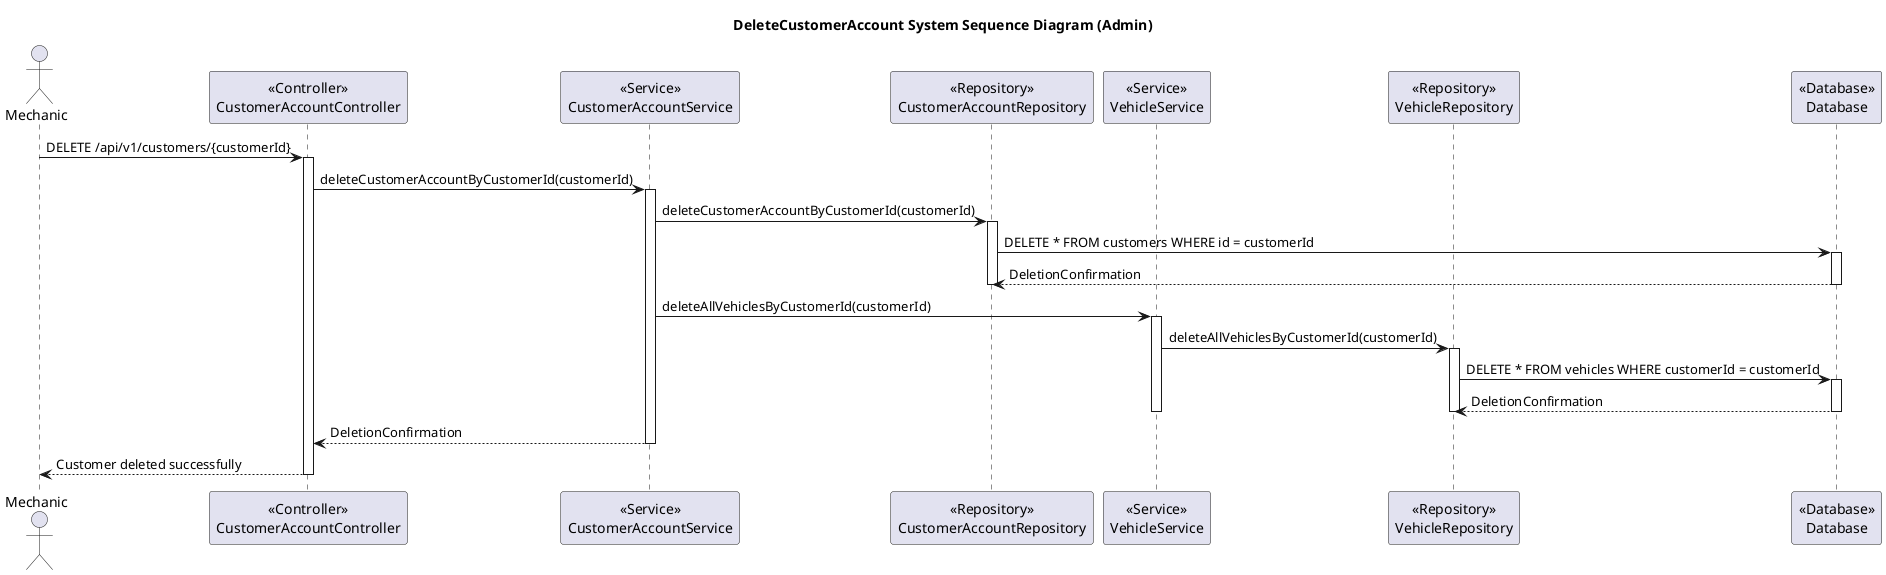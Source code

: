 @startuml

title DeleteCustomerAccount System Sequence Diagram (Admin)

actor Mechanic

participant CustomerAccountController as "<<Controller>>\nCustomerAccountController"
participant CustomerAccountService as "<<Service>>\nCustomerAccountService"
participant CustomerAccountRepository as "<<Repository>>\nCustomerAccountRepository"
participant VehicleService as "<<Service>>\nVehicleService"
participant VehicleRepository as "<<Repository>>\nVehicleRepository"
participant Database as "<<Database>>\nDatabase"

Mechanic -> CustomerAccountController: DELETE /api/v1/customers/{customerId}
activate CustomerAccountController

CustomerAccountController -> CustomerAccountService: deleteCustomerAccountByCustomerId(customerId)
activate CustomerAccountService

CustomerAccountService -> CustomerAccountRepository: deleteCustomerAccountByCustomerId(customerId)
activate CustomerAccountRepository

CustomerAccountRepository -> Database: DELETE * FROM customers WHERE id = customerId
activate Database

Database --> CustomerAccountRepository: DeletionConfirmation

deactivate CustomerAccountRepository
deactivate Database

CustomerAccountService -> VehicleService: deleteAllVehiclesByCustomerId(customerId)
activate VehicleService

VehicleService -> VehicleRepository: deleteAllVehiclesByCustomerId(customerId)
activate VehicleRepository

VehicleRepository -> Database: DELETE * FROM vehicles WHERE customerId = customerId
activate Database

Database --> VehicleRepository: DeletionConfirmation

deactivate VehicleRepository
deactivate Database

deactivate VehicleService

CustomerAccountService --> CustomerAccountController: DeletionConfirmation

deactivate CustomerAccountService
CustomerAccountController --> Mechanic: Customer deleted successfully

deactivate CustomerAccountController

@enduml
